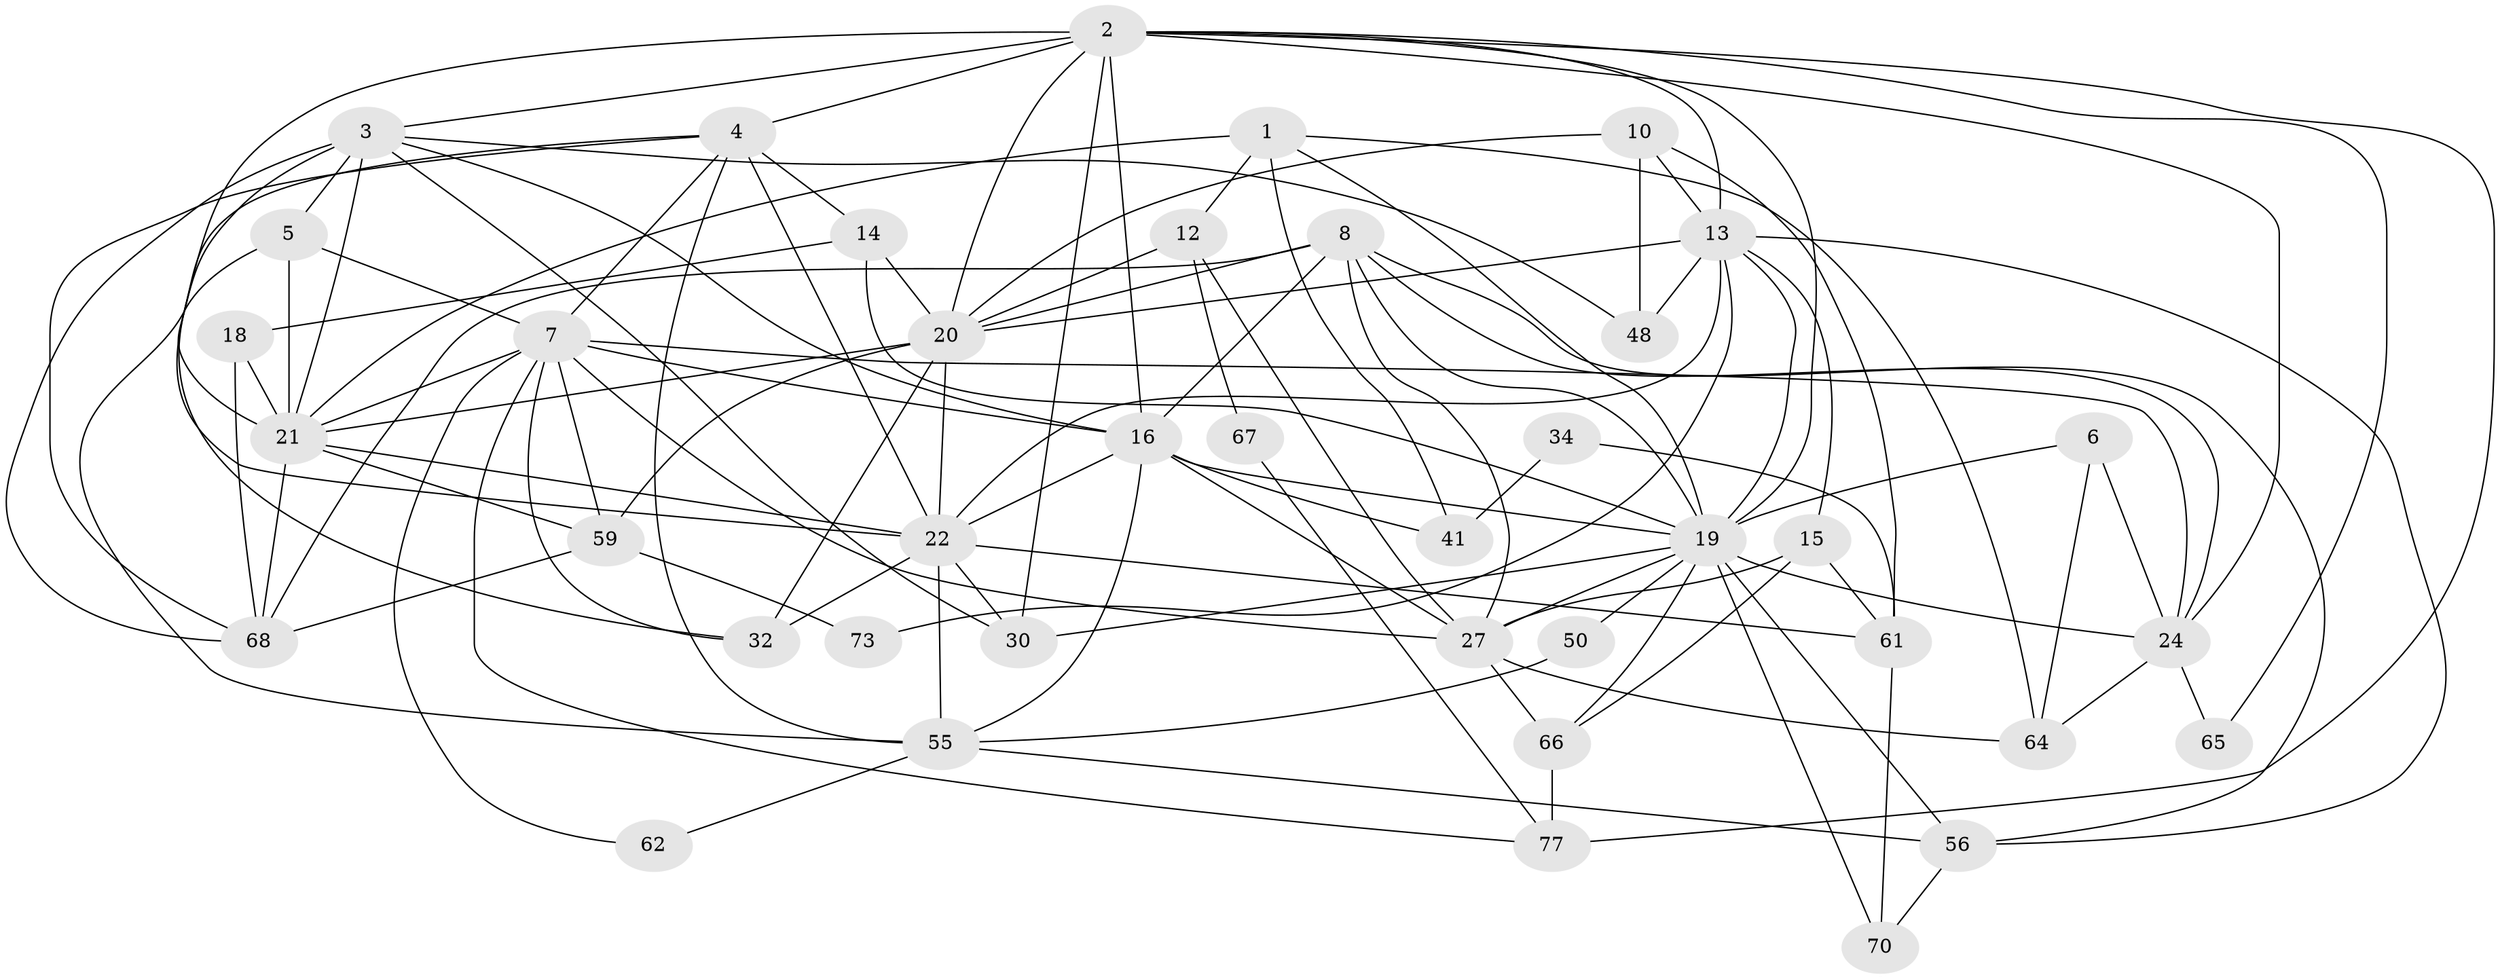 // original degree distribution, {3: 0.25925925925925924, 5: 0.13580246913580246, 4: 0.3333333333333333, 2: 0.12345679012345678, 7: 0.04938271604938271, 6: 0.08641975308641975, 8: 0.012345679012345678}
// Generated by graph-tools (version 1.1) at 2025/14/03/09/25 04:14:55]
// undirected, 40 vertices, 110 edges
graph export_dot {
graph [start="1"]
  node [color=gray90,style=filled];
  1 [super="+36"];
  2 [super="+9+29"];
  3 [super="+39"];
  4 [super="+17+35"];
  5 [super="+46"];
  6;
  7 [super="+80"];
  8 [super="+11+54"];
  10;
  12;
  13 [super="+52+26"];
  14 [super="+75"];
  15;
  16 [super="+51"];
  18;
  19 [super="+43+33+78+69+25"];
  20 [super="+38+44+23+42"];
  21 [super="+40"];
  22 [super="+72+37"];
  24 [super="+63+60"];
  27 [super="+31+81"];
  30 [super="+71"];
  32 [super="+53"];
  34;
  41;
  48;
  50;
  55;
  56 [super="+76"];
  59;
  61;
  62;
  64;
  65;
  66;
  67;
  68;
  70;
  73;
  77;
  1 -- 64;
  1 -- 19;
  1 -- 12;
  1 -- 21;
  1 -- 41;
  2 -- 65;
  2 -- 19;
  2 -- 77;
  2 -- 16;
  2 -- 13;
  2 -- 21;
  2 -- 30;
  2 -- 20;
  2 -- 24;
  2 -- 3;
  2 -- 4;
  3 -- 22;
  3 -- 21 [weight=2];
  3 -- 16;
  3 -- 48;
  3 -- 68;
  3 -- 5;
  3 -- 30;
  4 -- 7;
  4 -- 32;
  4 -- 55;
  4 -- 14;
  4 -- 68;
  4 -- 22;
  5 -- 21;
  5 -- 55;
  5 -- 7;
  6 -- 64;
  6 -- 19 [weight=2];
  6 -- 24;
  7 -- 77;
  7 -- 16;
  7 -- 24 [weight=2];
  7 -- 27;
  7 -- 21;
  7 -- 59;
  7 -- 62;
  7 -- 32;
  8 -- 56;
  8 -- 16;
  8 -- 27;
  8 -- 68;
  8 -- 19;
  8 -- 20;
  8 -- 24;
  10 -- 48;
  10 -- 61;
  10 -- 20;
  10 -- 13;
  12 -- 67;
  12 -- 20;
  12 -- 27;
  13 -- 19 [weight=2];
  13 -- 48;
  13 -- 20 [weight=2];
  13 -- 73;
  13 -- 15;
  13 -- 56;
  13 -- 22;
  14 -- 18;
  14 -- 20 [weight=2];
  14 -- 19;
  15 -- 66;
  15 -- 61;
  15 -- 27;
  16 -- 55;
  16 -- 27;
  16 -- 41;
  16 -- 19;
  16 -- 22;
  18 -- 68;
  18 -- 21;
  19 -- 24 [weight=2];
  19 -- 30 [weight=3];
  19 -- 70;
  19 -- 50;
  19 -- 27;
  19 -- 66;
  19 -- 56;
  20 -- 32;
  20 -- 21;
  20 -- 59;
  20 -- 22;
  21 -- 59;
  21 -- 68 [weight=2];
  21 -- 22;
  22 -- 32;
  22 -- 61;
  22 -- 55;
  22 -- 30 [weight=2];
  24 -- 64;
  24 -- 65;
  27 -- 66;
  27 -- 64;
  34 -- 61;
  34 -- 41;
  50 -- 55;
  55 -- 62;
  55 -- 56;
  56 -- 70;
  59 -- 68;
  59 -- 73;
  61 -- 70;
  66 -- 77;
  67 -- 77;
}

